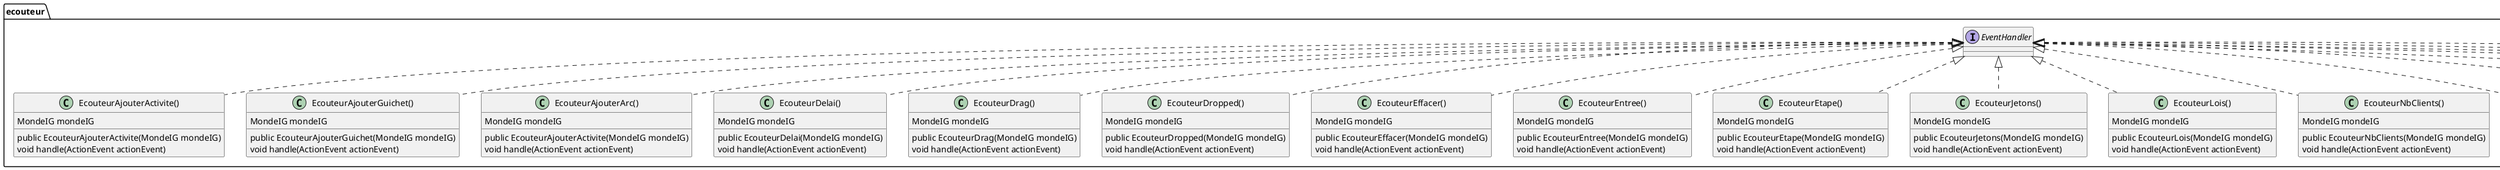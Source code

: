 @startuml
package ecouteur{
    class EcouteurAjouterActivite() implements EventHandler{
        MondeIG mondeIG
        public EcouteurAjouterActivite(MondeIG mondeIG)
        void handle(ActionEvent actionEvent)
    }

    class EcouteurAjouterGuichet() implements EventHandler{
        MondeIG mondeIG
        public EcouteurAjouterGuichet(MondeIG mondeIG)
        void handle(ActionEvent actionEvent)
    }

    class EcouteurAjouterArc() implements EventHandler{
        MondeIG mondeIG
        public EcouteurAjouterActivite(MondeIG mondeIG)
        void handle(ActionEvent actionEvent)
    }

    class EcouteurDelai() implements EventHandler{
        MondeIG mondeIG
        public EcouteurDelai(MondeIG mondeIG)
        void handle(ActionEvent actionEvent)
    }

    class EcouteurDrag() implements EventHandler{
        MondeIG mondeIG
        public EcouteurDrag(MondeIG mondeIG)
        void handle(ActionEvent actionEvent)
    }

    class EcouteurDropped() implements EventHandler{
        MondeIG mondeIG
        public EcouteurDropped(MondeIG mondeIG)
        void handle(ActionEvent actionEvent)
    }

    class EcouteurEffacer() implements EventHandler{
        MondeIG mondeIG
        public EcouteurEffacer(MondeIG mondeIG)
        void handle(ActionEvent actionEvent)
    }

    class EcouteurEntree() implements EventHandler{
        MondeIG mondeIG
        public EcouteurEntree(MondeIG mondeIG)
        void handle(ActionEvent actionEvent)
    }

    class EcouteurEtape() implements EventHandler{
        MondeIG mondeIG
        public EcouteurEtape(MondeIG mondeIG)
        void handle(ActionEvent actionEvent)
    }

    class EcouteurJetons() implements EventHandler{
        MondeIG mondeIG
        public EcouteurJetons(MondeIG mondeIG)
        void handle(ActionEvent actionEvent)
    }

    class EcouteurLois() implements EventHandler{
        MondeIG mondeIG
        public EcouteurLois(MondeIG mondeIG)
        void handle(ActionEvent actionEvent)
    }

    class EcouteurNbClients() implements EventHandler{
        MondeIG mondeIG
        public EcouteurNbClients(MondeIG mondeIG)
        void handle(ActionEvent actionEvent)
    }

    class EcouteurOver() implements EventHandler{
        MondeIG mondeIG
        public EcouteurOver(MondeIG mondeIG)
        void handle(ActionEvent actionEvent)
    }

    class EcouteurPointDeControle() implements EventHandler{
        MondeIG mondeIG
        public EcouteurPointDeControle(MondeIG mondeIG)
        void handle(ActionEvent actionEvent)
    }

    class EcouteurQuitter() implements EventHandler{
        MondeIG mondeIG
        public EcouteurQuitter(MondeIG mondeIG)
        void handle(ActionEvent actionEvent)
    }

    class EcouteurRenommer() implements EventHandler{
        MondeIG mondeIG
        public EcouteurRenommer(MondeIG mondeIG)
        void handle(ActionEvent actionEvent)
    }

    class EcouteurSimuler() implements EventHandler{
        MondeIG mondeIG
        public EcouteurSimuler(MondeIG mondeIG)
        void handle(ActionEvent actionEvent)
    }

    class EcouteurSortie() implements EventHandler{
        MondeIG mondeIG
        public EcouteurSortie(MondeIG mondeIG)
        void handle(ActionEvent actionEvent)
    }

    class EcouteurSupprimer() implements EventHandler{
        MondeIG mondeIG
        public EcouteurSupprimer(MondeIG mondeIG)
        void handle(ActionEvent actionEvent)
    }
}
@enduml